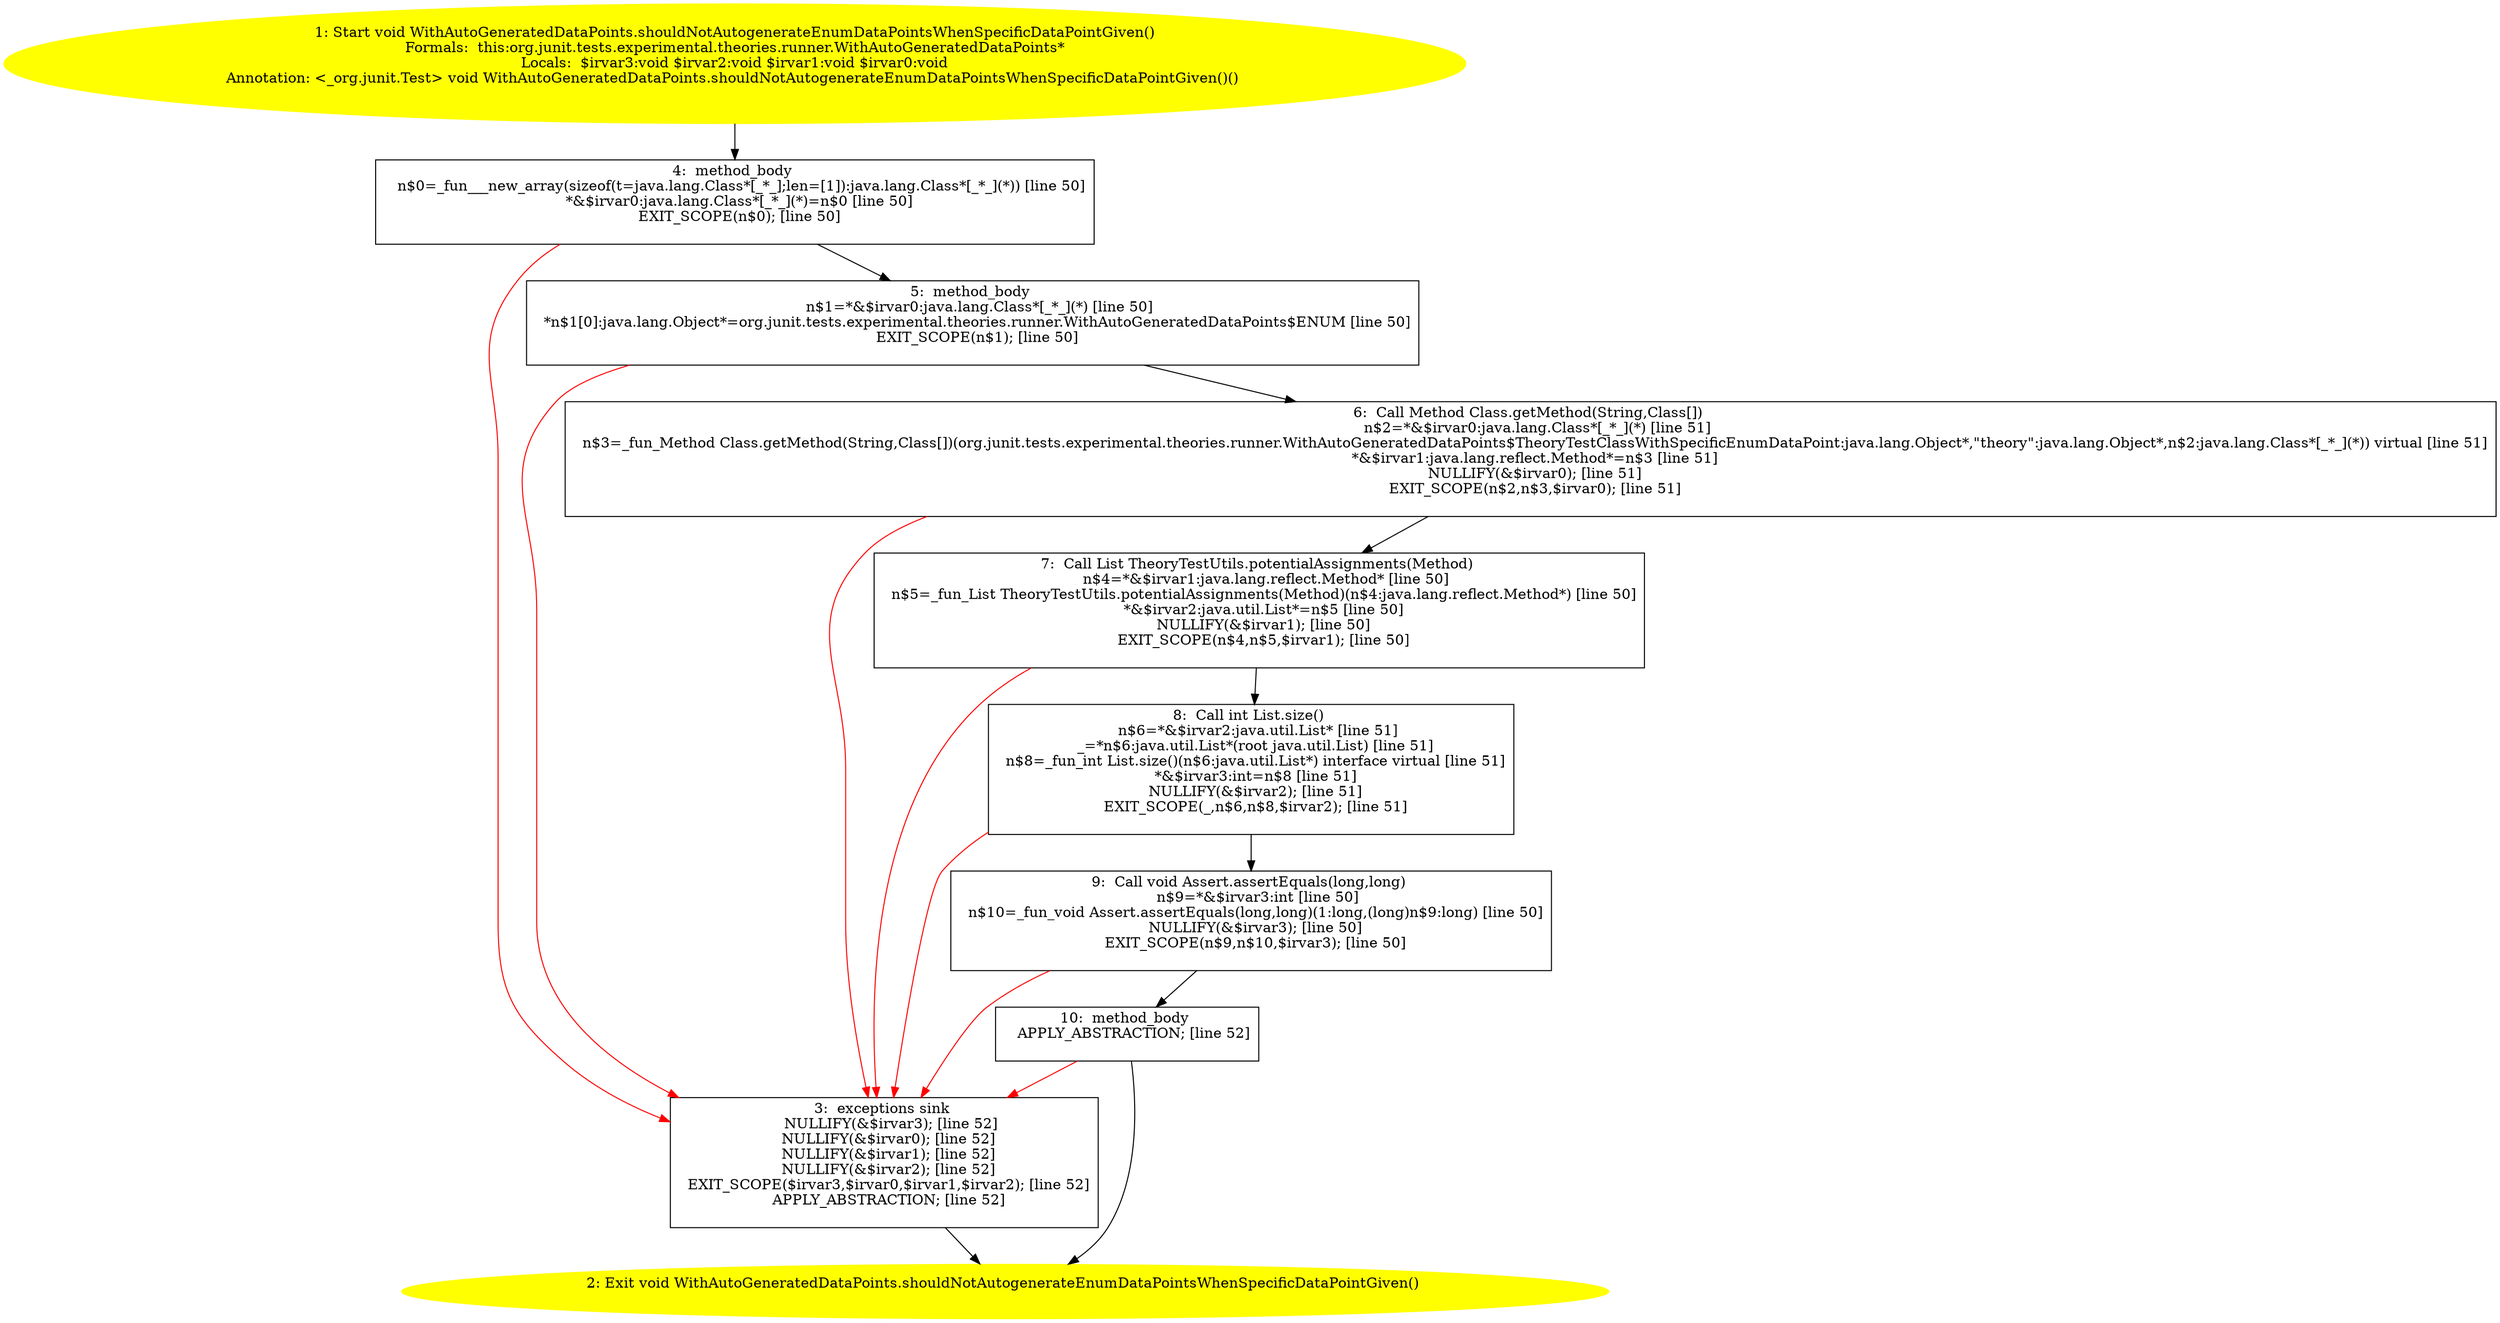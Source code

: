 /* @generated */
digraph cfg {
"org.junit.tests.experimental.theories.runner.WithAutoGeneratedDataPoints.shouldNotAutogenerateEnumDa.87054ad154f13ee753254db0c46a005d_1" [label="1: Start void WithAutoGeneratedDataPoints.shouldNotAutogenerateEnumDataPointsWhenSpecificDataPointGiven()\nFormals:  this:org.junit.tests.experimental.theories.runner.WithAutoGeneratedDataPoints*\nLocals:  $irvar3:void $irvar2:void $irvar1:void $irvar0:void\nAnnotation: <_org.junit.Test> void WithAutoGeneratedDataPoints.shouldNotAutogenerateEnumDataPointsWhenSpecificDataPointGiven()() \n  " color=yellow style=filled]
	

	 "org.junit.tests.experimental.theories.runner.WithAutoGeneratedDataPoints.shouldNotAutogenerateEnumDa.87054ad154f13ee753254db0c46a005d_1" -> "org.junit.tests.experimental.theories.runner.WithAutoGeneratedDataPoints.shouldNotAutogenerateEnumDa.87054ad154f13ee753254db0c46a005d_4" ;
"org.junit.tests.experimental.theories.runner.WithAutoGeneratedDataPoints.shouldNotAutogenerateEnumDa.87054ad154f13ee753254db0c46a005d_2" [label="2: Exit void WithAutoGeneratedDataPoints.shouldNotAutogenerateEnumDataPointsWhenSpecificDataPointGiven() \n  " color=yellow style=filled]
	

"org.junit.tests.experimental.theories.runner.WithAutoGeneratedDataPoints.shouldNotAutogenerateEnumDa.87054ad154f13ee753254db0c46a005d_3" [label="3:  exceptions sink \n   NULLIFY(&$irvar3); [line 52]\n  NULLIFY(&$irvar0); [line 52]\n  NULLIFY(&$irvar1); [line 52]\n  NULLIFY(&$irvar2); [line 52]\n  EXIT_SCOPE($irvar3,$irvar0,$irvar1,$irvar2); [line 52]\n  APPLY_ABSTRACTION; [line 52]\n " shape="box"]
	

	 "org.junit.tests.experimental.theories.runner.WithAutoGeneratedDataPoints.shouldNotAutogenerateEnumDa.87054ad154f13ee753254db0c46a005d_3" -> "org.junit.tests.experimental.theories.runner.WithAutoGeneratedDataPoints.shouldNotAutogenerateEnumDa.87054ad154f13ee753254db0c46a005d_2" ;
"org.junit.tests.experimental.theories.runner.WithAutoGeneratedDataPoints.shouldNotAutogenerateEnumDa.87054ad154f13ee753254db0c46a005d_4" [label="4:  method_body \n   n$0=_fun___new_array(sizeof(t=java.lang.Class*[_*_];len=[1]):java.lang.Class*[_*_](*)) [line 50]\n  *&$irvar0:java.lang.Class*[_*_](*)=n$0 [line 50]\n  EXIT_SCOPE(n$0); [line 50]\n " shape="box"]
	

	 "org.junit.tests.experimental.theories.runner.WithAutoGeneratedDataPoints.shouldNotAutogenerateEnumDa.87054ad154f13ee753254db0c46a005d_4" -> "org.junit.tests.experimental.theories.runner.WithAutoGeneratedDataPoints.shouldNotAutogenerateEnumDa.87054ad154f13ee753254db0c46a005d_5" ;
	 "org.junit.tests.experimental.theories.runner.WithAutoGeneratedDataPoints.shouldNotAutogenerateEnumDa.87054ad154f13ee753254db0c46a005d_4" -> "org.junit.tests.experimental.theories.runner.WithAutoGeneratedDataPoints.shouldNotAutogenerateEnumDa.87054ad154f13ee753254db0c46a005d_3" [color="red" ];
"org.junit.tests.experimental.theories.runner.WithAutoGeneratedDataPoints.shouldNotAutogenerateEnumDa.87054ad154f13ee753254db0c46a005d_5" [label="5:  method_body \n   n$1=*&$irvar0:java.lang.Class*[_*_](*) [line 50]\n  *n$1[0]:java.lang.Object*=org.junit.tests.experimental.theories.runner.WithAutoGeneratedDataPoints$ENUM [line 50]\n  EXIT_SCOPE(n$1); [line 50]\n " shape="box"]
	

	 "org.junit.tests.experimental.theories.runner.WithAutoGeneratedDataPoints.shouldNotAutogenerateEnumDa.87054ad154f13ee753254db0c46a005d_5" -> "org.junit.tests.experimental.theories.runner.WithAutoGeneratedDataPoints.shouldNotAutogenerateEnumDa.87054ad154f13ee753254db0c46a005d_6" ;
	 "org.junit.tests.experimental.theories.runner.WithAutoGeneratedDataPoints.shouldNotAutogenerateEnumDa.87054ad154f13ee753254db0c46a005d_5" -> "org.junit.tests.experimental.theories.runner.WithAutoGeneratedDataPoints.shouldNotAutogenerateEnumDa.87054ad154f13ee753254db0c46a005d_3" [color="red" ];
"org.junit.tests.experimental.theories.runner.WithAutoGeneratedDataPoints.shouldNotAutogenerateEnumDa.87054ad154f13ee753254db0c46a005d_6" [label="6:  Call Method Class.getMethod(String,Class[]) \n   n$2=*&$irvar0:java.lang.Class*[_*_](*) [line 51]\n  n$3=_fun_Method Class.getMethod(String,Class[])(org.junit.tests.experimental.theories.runner.WithAutoGeneratedDataPoints$TheoryTestClassWithSpecificEnumDataPoint:java.lang.Object*,\"theory\":java.lang.Object*,n$2:java.lang.Class*[_*_](*)) virtual [line 51]\n  *&$irvar1:java.lang.reflect.Method*=n$3 [line 51]\n  NULLIFY(&$irvar0); [line 51]\n  EXIT_SCOPE(n$2,n$3,$irvar0); [line 51]\n " shape="box"]
	

	 "org.junit.tests.experimental.theories.runner.WithAutoGeneratedDataPoints.shouldNotAutogenerateEnumDa.87054ad154f13ee753254db0c46a005d_6" -> "org.junit.tests.experimental.theories.runner.WithAutoGeneratedDataPoints.shouldNotAutogenerateEnumDa.87054ad154f13ee753254db0c46a005d_7" ;
	 "org.junit.tests.experimental.theories.runner.WithAutoGeneratedDataPoints.shouldNotAutogenerateEnumDa.87054ad154f13ee753254db0c46a005d_6" -> "org.junit.tests.experimental.theories.runner.WithAutoGeneratedDataPoints.shouldNotAutogenerateEnumDa.87054ad154f13ee753254db0c46a005d_3" [color="red" ];
"org.junit.tests.experimental.theories.runner.WithAutoGeneratedDataPoints.shouldNotAutogenerateEnumDa.87054ad154f13ee753254db0c46a005d_7" [label="7:  Call List TheoryTestUtils.potentialAssignments(Method) \n   n$4=*&$irvar1:java.lang.reflect.Method* [line 50]\n  n$5=_fun_List TheoryTestUtils.potentialAssignments(Method)(n$4:java.lang.reflect.Method*) [line 50]\n  *&$irvar2:java.util.List*=n$5 [line 50]\n  NULLIFY(&$irvar1); [line 50]\n  EXIT_SCOPE(n$4,n$5,$irvar1); [line 50]\n " shape="box"]
	

	 "org.junit.tests.experimental.theories.runner.WithAutoGeneratedDataPoints.shouldNotAutogenerateEnumDa.87054ad154f13ee753254db0c46a005d_7" -> "org.junit.tests.experimental.theories.runner.WithAutoGeneratedDataPoints.shouldNotAutogenerateEnumDa.87054ad154f13ee753254db0c46a005d_8" ;
	 "org.junit.tests.experimental.theories.runner.WithAutoGeneratedDataPoints.shouldNotAutogenerateEnumDa.87054ad154f13ee753254db0c46a005d_7" -> "org.junit.tests.experimental.theories.runner.WithAutoGeneratedDataPoints.shouldNotAutogenerateEnumDa.87054ad154f13ee753254db0c46a005d_3" [color="red" ];
"org.junit.tests.experimental.theories.runner.WithAutoGeneratedDataPoints.shouldNotAutogenerateEnumDa.87054ad154f13ee753254db0c46a005d_8" [label="8:  Call int List.size() \n   n$6=*&$irvar2:java.util.List* [line 51]\n  _=*n$6:java.util.List*(root java.util.List) [line 51]\n  n$8=_fun_int List.size()(n$6:java.util.List*) interface virtual [line 51]\n  *&$irvar3:int=n$8 [line 51]\n  NULLIFY(&$irvar2); [line 51]\n  EXIT_SCOPE(_,n$6,n$8,$irvar2); [line 51]\n " shape="box"]
	

	 "org.junit.tests.experimental.theories.runner.WithAutoGeneratedDataPoints.shouldNotAutogenerateEnumDa.87054ad154f13ee753254db0c46a005d_8" -> "org.junit.tests.experimental.theories.runner.WithAutoGeneratedDataPoints.shouldNotAutogenerateEnumDa.87054ad154f13ee753254db0c46a005d_9" ;
	 "org.junit.tests.experimental.theories.runner.WithAutoGeneratedDataPoints.shouldNotAutogenerateEnumDa.87054ad154f13ee753254db0c46a005d_8" -> "org.junit.tests.experimental.theories.runner.WithAutoGeneratedDataPoints.shouldNotAutogenerateEnumDa.87054ad154f13ee753254db0c46a005d_3" [color="red" ];
"org.junit.tests.experimental.theories.runner.WithAutoGeneratedDataPoints.shouldNotAutogenerateEnumDa.87054ad154f13ee753254db0c46a005d_9" [label="9:  Call void Assert.assertEquals(long,long) \n   n$9=*&$irvar3:int [line 50]\n  n$10=_fun_void Assert.assertEquals(long,long)(1:long,(long)n$9:long) [line 50]\n  NULLIFY(&$irvar3); [line 50]\n  EXIT_SCOPE(n$9,n$10,$irvar3); [line 50]\n " shape="box"]
	

	 "org.junit.tests.experimental.theories.runner.WithAutoGeneratedDataPoints.shouldNotAutogenerateEnumDa.87054ad154f13ee753254db0c46a005d_9" -> "org.junit.tests.experimental.theories.runner.WithAutoGeneratedDataPoints.shouldNotAutogenerateEnumDa.87054ad154f13ee753254db0c46a005d_10" ;
	 "org.junit.tests.experimental.theories.runner.WithAutoGeneratedDataPoints.shouldNotAutogenerateEnumDa.87054ad154f13ee753254db0c46a005d_9" -> "org.junit.tests.experimental.theories.runner.WithAutoGeneratedDataPoints.shouldNotAutogenerateEnumDa.87054ad154f13ee753254db0c46a005d_3" [color="red" ];
"org.junit.tests.experimental.theories.runner.WithAutoGeneratedDataPoints.shouldNotAutogenerateEnumDa.87054ad154f13ee753254db0c46a005d_10" [label="10:  method_body \n   APPLY_ABSTRACTION; [line 52]\n " shape="box"]
	

	 "org.junit.tests.experimental.theories.runner.WithAutoGeneratedDataPoints.shouldNotAutogenerateEnumDa.87054ad154f13ee753254db0c46a005d_10" -> "org.junit.tests.experimental.theories.runner.WithAutoGeneratedDataPoints.shouldNotAutogenerateEnumDa.87054ad154f13ee753254db0c46a005d_2" ;
	 "org.junit.tests.experimental.theories.runner.WithAutoGeneratedDataPoints.shouldNotAutogenerateEnumDa.87054ad154f13ee753254db0c46a005d_10" -> "org.junit.tests.experimental.theories.runner.WithAutoGeneratedDataPoints.shouldNotAutogenerateEnumDa.87054ad154f13ee753254db0c46a005d_3" [color="red" ];
}
